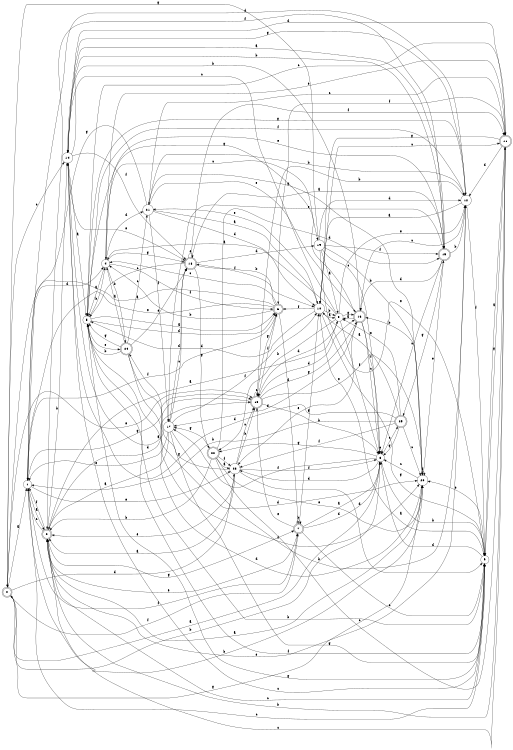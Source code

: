 digraph n21_2 {
__start0 [label="" shape="none"];

rankdir=LR;
size="8,5";

s0 [style="rounded,filled", color="black", fillcolor="white" shape="doublecircle", label="0"];
s1 [style="filled", color="black", fillcolor="white" shape="circle", label="1"];
s2 [style="rounded,filled", color="black", fillcolor="white" shape="doublecircle", label="2"];
s3 [style="filled", color="black", fillcolor="white" shape="circle", label="3"];
s4 [style="filled", color="black", fillcolor="white" shape="circle", label="4"];
s5 [style="filled", color="black", fillcolor="white" shape="circle", label="5"];
s6 [style="rounded,filled", color="black", fillcolor="white" shape="doublecircle", label="6"];
s7 [style="rounded,filled", color="black", fillcolor="white" shape="doublecircle", label="7"];
s8 [style="filled", color="black", fillcolor="white" shape="circle", label="8"];
s9 [style="filled", color="black", fillcolor="white" shape="circle", label="9"];
s10 [style="filled", color="black", fillcolor="white" shape="circle", label="10"];
s11 [style="rounded,filled", color="black", fillcolor="white" shape="doublecircle", label="11"];
s12 [style="filled", color="black", fillcolor="white" shape="circle", label="12"];
s13 [style="rounded,filled", color="black", fillcolor="white" shape="doublecircle", label="13"];
s14 [style="filled", color="black", fillcolor="white" shape="circle", label="14"];
s15 [style="rounded,filled", color="black", fillcolor="white" shape="doublecircle", label="15"];
s16 [style="rounded,filled", color="black", fillcolor="white" shape="doublecircle", label="16"];
s17 [style="filled", color="black", fillcolor="white" shape="circle", label="17"];
s18 [style="rounded,filled", color="black", fillcolor="white" shape="doublecircle", label="18"];
s19 [style="filled", color="black", fillcolor="white" shape="circle", label="19"];
s20 [style="filled", color="black", fillcolor="white" shape="circle", label="20"];
s21 [style="filled", color="black", fillcolor="white" shape="circle", label="21"];
s22 [style="rounded,filled", color="black", fillcolor="white" shape="doublecircle", label="22"];
s23 [style="filled", color="black", fillcolor="white" shape="circle", label="23"];
s24 [style="rounded,filled", color="black", fillcolor="white" shape="doublecircle", label="24"];
s25 [style="rounded,filled", color="black", fillcolor="white" shape="doublecircle", label="25"];
s0 -> s1 [label="a"];
s0 -> s8 [label="b"];
s0 -> s14 [label="c"];
s0 -> s23 [label="d"];
s0 -> s13 [label="e"];
s0 -> s7 [label="f"];
s0 -> s20 [label="g"];
s1 -> s2 [label="a"];
s1 -> s20 [label="b"];
s1 -> s9 [label="c"];
s1 -> s4 [label="d"];
s1 -> s23 [label="e"];
s1 -> s6 [label="f"];
s1 -> s13 [label="g"];
s2 -> s3 [label="a"];
s2 -> s14 [label="b"];
s2 -> s1 [label="c"];
s2 -> s13 [label="d"];
s2 -> s7 [label="e"];
s2 -> s1 [label="f"];
s2 -> s7 [label="g"];
s3 -> s4 [label="a"];
s3 -> s22 [label="b"];
s3 -> s14 [label="c"];
s3 -> s13 [label="d"];
s3 -> s12 [label="e"];
s3 -> s8 [label="f"];
s3 -> s16 [label="g"];
s4 -> s5 [label="a"];
s4 -> s24 [label="b"];
s4 -> s19 [label="c"];
s4 -> s21 [label="d"];
s4 -> s15 [label="e"];
s4 -> s6 [label="f"];
s4 -> s18 [label="g"];
s5 -> s6 [label="a"];
s5 -> s4 [label="b"];
s5 -> s11 [label="c"];
s5 -> s6 [label="d"];
s5 -> s24 [label="e"];
s5 -> s12 [label="f"];
s5 -> s9 [label="g"];
s6 -> s0 [label="a"];
s6 -> s4 [label="b"];
s6 -> s4 [label="c"];
s6 -> s7 [label="d"];
s6 -> s1 [label="e"];
s6 -> s18 [label="f"];
s6 -> s13 [label="g"];
s7 -> s8 [label="a"];
s7 -> s7 [label="b"];
s7 -> s9 [label="c"];
s7 -> s8 [label="d"];
s7 -> s13 [label="e"];
s7 -> s1 [label="f"];
s7 -> s10 [label="g"];
s8 -> s0 [label="a"];
s8 -> s9 [label="b"];
s8 -> s25 [label="c"];
s8 -> s23 [label="d"];
s8 -> s8 [label="e"];
s8 -> s17 [label="f"];
s8 -> s22 [label="g"];
s9 -> s10 [label="a"];
s9 -> s5 [label="b"];
s9 -> s2 [label="c"];
s9 -> s8 [label="d"];
s9 -> s20 [label="e"];
s9 -> s5 [label="f"];
s9 -> s11 [label="g"];
s10 -> s3 [label="a"];
s10 -> s3 [label="b"];
s10 -> s11 [label="c"];
s10 -> s5 [label="d"];
s10 -> s21 [label="e"];
s10 -> s6 [label="f"];
s10 -> s9 [label="g"];
s11 -> s9 [label="a"];
s11 -> s2 [label="b"];
s11 -> s2 [label="c"];
s11 -> s12 [label="d"];
s11 -> s4 [label="e"];
s11 -> s6 [label="f"];
s11 -> s10 [label="g"];
s12 -> s10 [label="a"];
s12 -> s13 [label="b"];
s12 -> s16 [label="c"];
s12 -> s1 [label="d"];
s12 -> s2 [label="e"];
s12 -> s9 [label="f"];
s12 -> s5 [label="g"];
s13 -> s14 [label="a"];
s13 -> s8 [label="b"];
s13 -> s13 [label="c"];
s13 -> s16 [label="d"];
s13 -> s20 [label="e"];
s13 -> s6 [label="f"];
s13 -> s16 [label="g"];
s14 -> s5 [label="a"];
s14 -> s15 [label="b"];
s14 -> s9 [label="c"];
s14 -> s11 [label="d"];
s14 -> s18 [label="e"];
s14 -> s18 [label="f"];
s14 -> s12 [label="g"];
s15 -> s14 [label="a"];
s15 -> s12 [label="b"];
s15 -> s8 [label="c"];
s15 -> s16 [label="d"];
s15 -> s17 [label="e"];
s15 -> s2 [label="f"];
s15 -> s25 [label="g"];
s16 -> s3 [label="a"];
s16 -> s14 [label="b"];
s16 -> s8 [label="c"];
s16 -> s17 [label="d"];
s16 -> s23 [label="e"];
s16 -> s8 [label="f"];
s16 -> s5 [label="g"];
s17 -> s2 [label="a"];
s17 -> s12 [label="b"];
s17 -> s18 [label="c"];
s17 -> s18 [label="d"];
s17 -> s1 [label="e"];
s17 -> s10 [label="f"];
s17 -> s9 [label="g"];
s18 -> s15 [label="a"];
s18 -> s10 [label="b"];
s18 -> s5 [label="c"];
s18 -> s19 [label="d"];
s18 -> s18 [label="e"];
s18 -> s11 [label="f"];
s18 -> s22 [label="g"];
s19 -> s3 [label="a"];
s19 -> s20 [label="b"];
s19 -> s8 [label="c"];
s19 -> s12 [label="d"];
s19 -> s9 [label="e"];
s19 -> s15 [label="f"];
s19 -> s0 [label="g"];
s20 -> s2 [label="a"];
s20 -> s16 [label="b"];
s20 -> s8 [label="c"];
s20 -> s5 [label="d"];
s20 -> s15 [label="e"];
s20 -> s20 [label="f"];
s20 -> s21 [label="g"];
s21 -> s10 [label="a"];
s21 -> s12 [label="b"];
s21 -> s11 [label="c"];
s21 -> s10 [label="d"];
s21 -> s16 [label="e"];
s21 -> s17 [label="f"];
s21 -> s1 [label="g"];
s22 -> s23 [label="a"];
s22 -> s2 [label="b"];
s22 -> s11 [label="c"];
s22 -> s15 [label="d"];
s22 -> s20 [label="e"];
s22 -> s23 [label="f"];
s22 -> s17 [label="g"];
s23 -> s2 [label="a"];
s23 -> s13 [label="b"];
s23 -> s13 [label="c"];
s23 -> s9 [label="d"];
s23 -> s2 [label="e"];
s23 -> s8 [label="f"];
s23 -> s24 [label="g"];
s24 -> s4 [label="a"];
s24 -> s5 [label="b"];
s24 -> s21 [label="c"];
s24 -> s20 [label="d"];
s24 -> s18 [label="e"];
s24 -> s20 [label="f"];
s24 -> s5 [label="g"];
s25 -> s10 [label="a"];
s25 -> s1 [label="b"];
s25 -> s20 [label="c"];
s25 -> s14 [label="d"];
s25 -> s3 [label="e"];
s25 -> s23 [label="f"];
s25 -> s8 [label="g"];

}